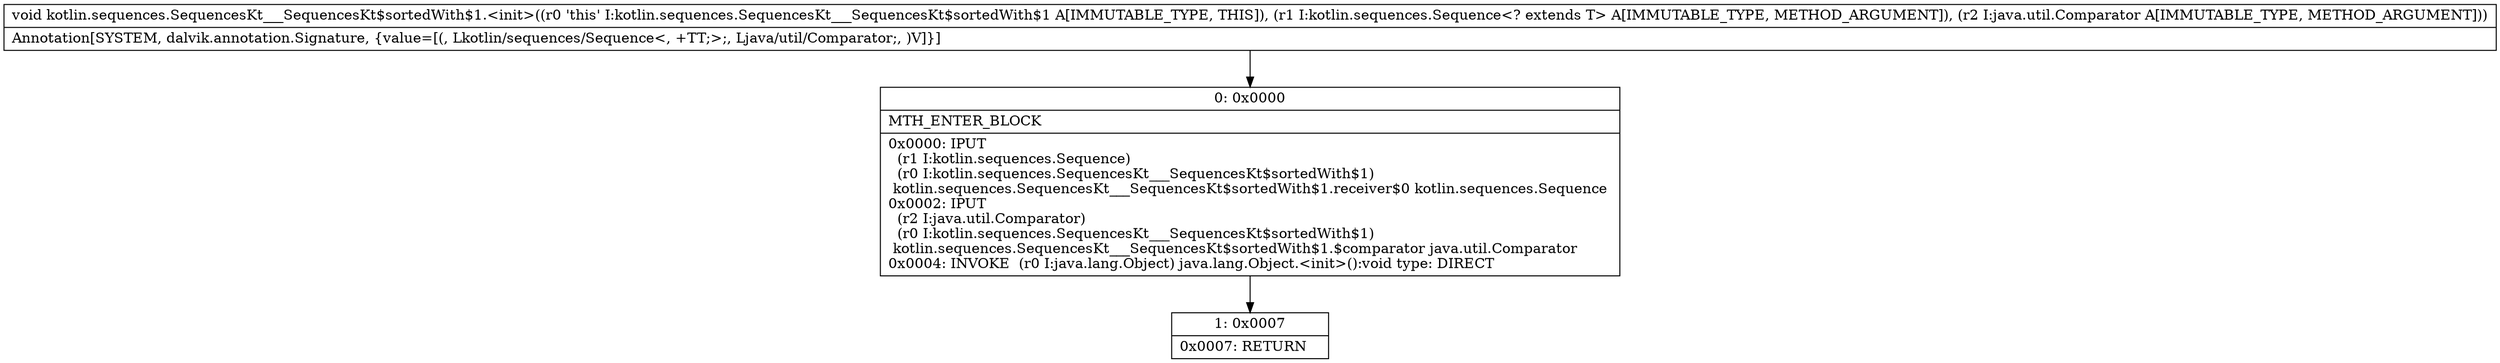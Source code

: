 digraph "CFG forkotlin.sequences.SequencesKt___SequencesKt$sortedWith$1.\<init\>(Lkotlin\/sequences\/Sequence;Ljava\/util\/Comparator;)V" {
Node_0 [shape=record,label="{0\:\ 0x0000|MTH_ENTER_BLOCK\l|0x0000: IPUT  \l  (r1 I:kotlin.sequences.Sequence)\l  (r0 I:kotlin.sequences.SequencesKt___SequencesKt$sortedWith$1)\l kotlin.sequences.SequencesKt___SequencesKt$sortedWith$1.receiver$0 kotlin.sequences.Sequence \l0x0002: IPUT  \l  (r2 I:java.util.Comparator)\l  (r0 I:kotlin.sequences.SequencesKt___SequencesKt$sortedWith$1)\l kotlin.sequences.SequencesKt___SequencesKt$sortedWith$1.$comparator java.util.Comparator \l0x0004: INVOKE  (r0 I:java.lang.Object) java.lang.Object.\<init\>():void type: DIRECT \l}"];
Node_1 [shape=record,label="{1\:\ 0x0007|0x0007: RETURN   \l}"];
MethodNode[shape=record,label="{void kotlin.sequences.SequencesKt___SequencesKt$sortedWith$1.\<init\>((r0 'this' I:kotlin.sequences.SequencesKt___SequencesKt$sortedWith$1 A[IMMUTABLE_TYPE, THIS]), (r1 I:kotlin.sequences.Sequence\<? extends T\> A[IMMUTABLE_TYPE, METHOD_ARGUMENT]), (r2 I:java.util.Comparator A[IMMUTABLE_TYPE, METHOD_ARGUMENT]))  | Annotation[SYSTEM, dalvik.annotation.Signature, \{value=[(, Lkotlin\/sequences\/Sequence\<, +TT;\>;, Ljava\/util\/Comparator;, )V]\}]\l}"];
MethodNode -> Node_0;
Node_0 -> Node_1;
}


